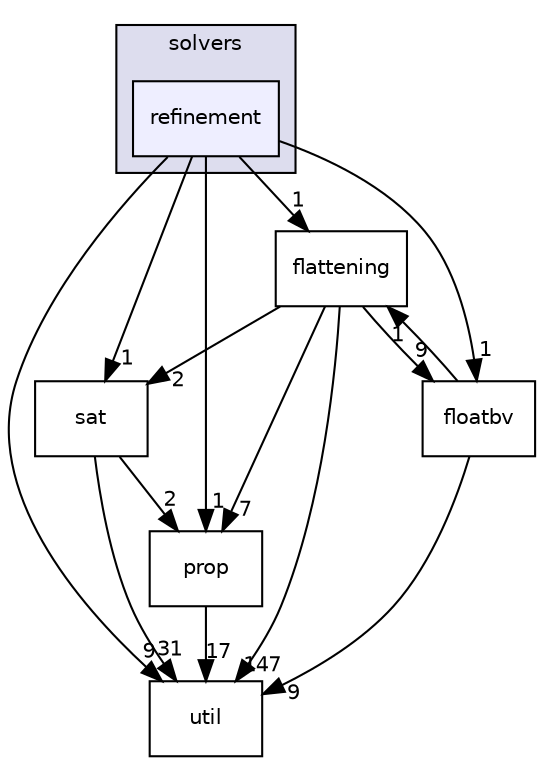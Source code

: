 digraph "/home/runner/work/cbmc-documentation/cbmc-documentation/src/solvers/refinement" {
  bgcolor=transparent;
  compound=true
  node [ fontsize="10", fontname="Helvetica"];
  edge [ labelfontsize="10", labelfontname="Helvetica"];
  subgraph clusterdir_19373f467389307dc54ab8a6e9e19559 {
    graph [ bgcolor="#ddddee", pencolor="black", label="solvers" fontname="Helvetica", fontsize="10", URL="dir_19373f467389307dc54ab8a6e9e19559.html"]
  dir_f05faa277b0629b18be13efb889125da [shape=box, label="refinement", style="filled", fillcolor="#eeeeff", pencolor="black", URL="dir_f05faa277b0629b18be13efb889125da.html"];
  }
  dir_95992f7eabcbd576bf4841b6d0d09aae [shape=box label="flattening" URL="dir_95992f7eabcbd576bf4841b6d0d09aae.html"];
  dir_b7878ad5ecbf2506f4125b9d34c97e45 [shape=box label="util" URL="dir_b7878ad5ecbf2506f4125b9d34c97e45.html"];
  dir_e391775a03ff229430b5b1f21da1ae18 [shape=box label="sat" URL="dir_e391775a03ff229430b5b1f21da1ae18.html"];
  dir_f27efa9855da05acfb0caa0983180615 [shape=box label="prop" URL="dir_f27efa9855da05acfb0caa0983180615.html"];
  dir_65e07bd3cc696c75a07cd34474c2e4b7 [shape=box label="floatbv" URL="dir_65e07bd3cc696c75a07cd34474c2e4b7.html"];
  dir_f05faa277b0629b18be13efb889125da->dir_95992f7eabcbd576bf4841b6d0d09aae [headlabel="1", labeldistance=1.5 headhref="dir_000057_000052.html"];
  dir_f05faa277b0629b18be13efb889125da->dir_b7878ad5ecbf2506f4125b9d34c97e45 [headlabel="9", labeldistance=1.5 headhref="dir_000057_000036.html"];
  dir_f05faa277b0629b18be13efb889125da->dir_e391775a03ff229430b5b1f21da1ae18 [headlabel="1", labeldistance=1.5 headhref="dir_000057_000058.html"];
  dir_f05faa277b0629b18be13efb889125da->dir_f27efa9855da05acfb0caa0983180615 [headlabel="1", labeldistance=1.5 headhref="dir_000057_000055.html"];
  dir_f05faa277b0629b18be13efb889125da->dir_65e07bd3cc696c75a07cd34474c2e4b7 [headlabel="1", labeldistance=1.5 headhref="dir_000057_000053.html"];
  dir_95992f7eabcbd576bf4841b6d0d09aae->dir_b7878ad5ecbf2506f4125b9d34c97e45 [headlabel="147", labeldistance=1.5 headhref="dir_000052_000036.html"];
  dir_95992f7eabcbd576bf4841b6d0d09aae->dir_e391775a03ff229430b5b1f21da1ae18 [headlabel="2", labeldistance=1.5 headhref="dir_000052_000058.html"];
  dir_95992f7eabcbd576bf4841b6d0d09aae->dir_f27efa9855da05acfb0caa0983180615 [headlabel="7", labeldistance=1.5 headhref="dir_000052_000055.html"];
  dir_95992f7eabcbd576bf4841b6d0d09aae->dir_65e07bd3cc696c75a07cd34474c2e4b7 [headlabel="9", labeldistance=1.5 headhref="dir_000052_000053.html"];
  dir_e391775a03ff229430b5b1f21da1ae18->dir_b7878ad5ecbf2506f4125b9d34c97e45 [headlabel="31", labeldistance=1.5 headhref="dir_000058_000036.html"];
  dir_e391775a03ff229430b5b1f21da1ae18->dir_f27efa9855da05acfb0caa0983180615 [headlabel="2", labeldistance=1.5 headhref="dir_000058_000055.html"];
  dir_f27efa9855da05acfb0caa0983180615->dir_b7878ad5ecbf2506f4125b9d34c97e45 [headlabel="17", labeldistance=1.5 headhref="dir_000055_000036.html"];
  dir_65e07bd3cc696c75a07cd34474c2e4b7->dir_95992f7eabcbd576bf4841b6d0d09aae [headlabel="1", labeldistance=1.5 headhref="dir_000053_000052.html"];
  dir_65e07bd3cc696c75a07cd34474c2e4b7->dir_b7878ad5ecbf2506f4125b9d34c97e45 [headlabel="9", labeldistance=1.5 headhref="dir_000053_000036.html"];
}
